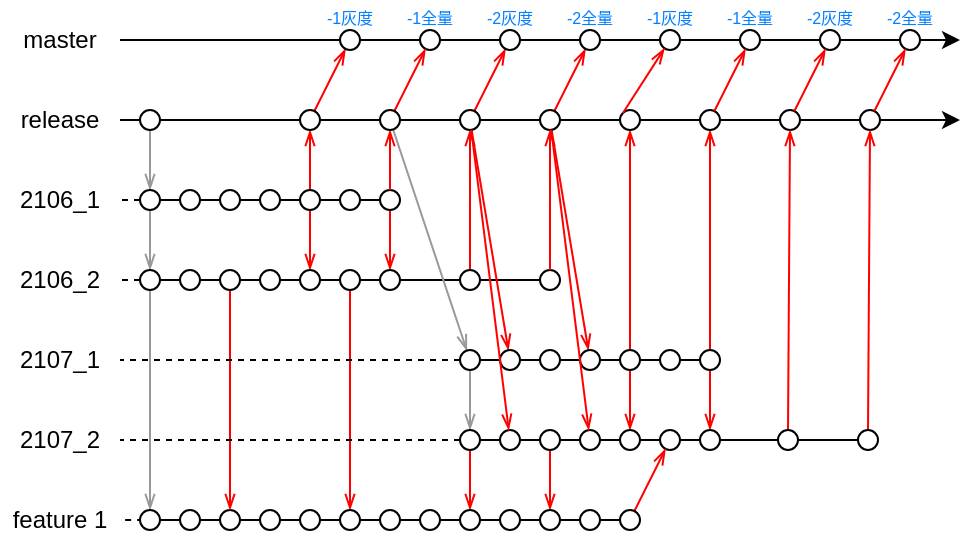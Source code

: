 <mxfile version="14.8.6" type="github">
  <diagram id="V4AZoDEf44NErV2NpP-w" name="Page-1">
    <mxGraphModel dx="981" dy="526" grid="1" gridSize="10" guides="1" tooltips="1" connect="1" arrows="1" fold="1" page="1" pageScale="1" pageWidth="827" pageHeight="1169" math="0" shadow="0">
      <root>
        <mxCell id="0" />
        <mxCell id="1" parent="0" />
        <mxCell id="l_wjwqc4Vr7Gb7yi7xOm-1" value="" style="endArrow=classic;html=1;" edge="1" parent="1">
          <mxGeometry width="50" height="50" relative="1" as="geometry">
            <mxPoint x="60" y="120" as="sourcePoint" />
            <mxPoint x="480" y="120" as="targetPoint" />
          </mxGeometry>
        </mxCell>
        <mxCell id="l_wjwqc4Vr7Gb7yi7xOm-2" value="master" style="text;html=1;strokeColor=none;fillColor=none;align=center;verticalAlign=middle;whiteSpace=wrap;rounded=0;" vertex="1" parent="1">
          <mxGeometry y="110" width="60" height="20" as="geometry" />
        </mxCell>
        <mxCell id="l_wjwqc4Vr7Gb7yi7xOm-3" value="" style="endArrow=classic;html=1;" edge="1" parent="1">
          <mxGeometry width="50" height="50" relative="1" as="geometry">
            <mxPoint x="60" y="160" as="sourcePoint" />
            <mxPoint x="480" y="160" as="targetPoint" />
          </mxGeometry>
        </mxCell>
        <mxCell id="l_wjwqc4Vr7Gb7yi7xOm-4" value="release" style="text;html=1;strokeColor=none;fillColor=none;align=center;verticalAlign=middle;whiteSpace=wrap;rounded=0;" vertex="1" parent="1">
          <mxGeometry y="150" width="60" height="20" as="geometry" />
        </mxCell>
        <mxCell id="l_wjwqc4Vr7Gb7yi7xOm-5" value="2106_1" style="text;html=1;strokeColor=none;fillColor=none;align=center;verticalAlign=middle;whiteSpace=wrap;rounded=0;" vertex="1" parent="1">
          <mxGeometry y="190" width="60" height="20" as="geometry" />
        </mxCell>
        <mxCell id="l_wjwqc4Vr7Gb7yi7xOm-6" value="" style="endArrow=none;html=1;exitX=1;exitY=0.5;exitDx=0;exitDy=0;entryX=1;entryY=0.5;entryDx=0;entryDy=0;endFill=0;" edge="1" parent="1" source="l_wjwqc4Vr7Gb7yi7xOm-24" target="l_wjwqc4Vr7Gb7yi7xOm-50">
          <mxGeometry width="50" height="50" relative="1" as="geometry">
            <mxPoint x="60" y="200" as="sourcePoint" />
            <mxPoint x="810" y="200" as="targetPoint" />
          </mxGeometry>
        </mxCell>
        <mxCell id="l_wjwqc4Vr7Gb7yi7xOm-7" value="" style="endArrow=none;html=1;exitX=1;exitY=0.5;exitDx=0;exitDy=0;entryX=1;entryY=0.5;entryDx=0;entryDy=0;endFill=0;" edge="1" parent="1" source="l_wjwqc4Vr7Gb7yi7xOm-25" target="l_wjwqc4Vr7Gb7yi7xOm-68">
          <mxGeometry width="50" height="50" relative="1" as="geometry">
            <mxPoint x="60" y="240" as="sourcePoint" />
            <mxPoint x="810" y="240" as="targetPoint" />
          </mxGeometry>
        </mxCell>
        <mxCell id="l_wjwqc4Vr7Gb7yi7xOm-8" value="2106_2" style="text;html=1;strokeColor=none;fillColor=none;align=center;verticalAlign=middle;whiteSpace=wrap;rounded=0;" vertex="1" parent="1">
          <mxGeometry y="230" width="60" height="20" as="geometry" />
        </mxCell>
        <mxCell id="l_wjwqc4Vr7Gb7yi7xOm-16" value="feature 1" style="text;html=1;strokeColor=none;fillColor=none;align=center;verticalAlign=middle;whiteSpace=wrap;rounded=0;" vertex="1" parent="1">
          <mxGeometry y="350" width="60" height="20" as="geometry" />
        </mxCell>
        <mxCell id="l_wjwqc4Vr7Gb7yi7xOm-17" value="" style="endArrow=none;html=1;exitX=1;exitY=0.5;exitDx=0;exitDy=0;entryX=1;entryY=0.5;entryDx=0;entryDy=0;endFill=0;" edge="1" parent="1" source="l_wjwqc4Vr7Gb7yi7xOm-184" target="l_wjwqc4Vr7Gb7yi7xOm-179">
          <mxGeometry width="50" height="50" relative="1" as="geometry">
            <mxPoint x="60" y="360" as="sourcePoint" />
            <mxPoint x="810" y="360" as="targetPoint" />
          </mxGeometry>
        </mxCell>
        <mxCell id="l_wjwqc4Vr7Gb7yi7xOm-34" style="edgeStyle=none;rounded=0;orthogonalLoop=1;jettySize=auto;html=1;exitX=0.5;exitY=1;exitDx=0;exitDy=0;entryX=0.5;entryY=0;entryDx=0;entryDy=0;endArrow=openThin;endFill=0;strokeColor=#999999;" edge="1" parent="1" source="l_wjwqc4Vr7Gb7yi7xOm-23" target="l_wjwqc4Vr7Gb7yi7xOm-24">
          <mxGeometry relative="1" as="geometry" />
        </mxCell>
        <mxCell id="l_wjwqc4Vr7Gb7yi7xOm-23" value="" style="ellipse;whiteSpace=wrap;html=1;aspect=fixed;" vertex="1" parent="1">
          <mxGeometry x="70" y="155" width="10" height="10" as="geometry" />
        </mxCell>
        <mxCell id="l_wjwqc4Vr7Gb7yi7xOm-29" style="edgeStyle=none;rounded=0;orthogonalLoop=1;jettySize=auto;html=1;exitX=0;exitY=0.5;exitDx=0;exitDy=0;entryX=1;entryY=0.5;entryDx=0;entryDy=0;endArrow=none;endFill=0;dashed=1;" edge="1" parent="1" source="l_wjwqc4Vr7Gb7yi7xOm-24" target="l_wjwqc4Vr7Gb7yi7xOm-5">
          <mxGeometry relative="1" as="geometry" />
        </mxCell>
        <mxCell id="l_wjwqc4Vr7Gb7yi7xOm-35" style="edgeStyle=none;rounded=0;orthogonalLoop=1;jettySize=auto;html=1;entryX=0.5;entryY=0;entryDx=0;entryDy=0;endArrow=openThin;endFill=0;strokeColor=#999999;" edge="1" parent="1" source="l_wjwqc4Vr7Gb7yi7xOm-24" target="l_wjwqc4Vr7Gb7yi7xOm-25">
          <mxGeometry relative="1" as="geometry" />
        </mxCell>
        <mxCell id="l_wjwqc4Vr7Gb7yi7xOm-24" value="" style="ellipse;whiteSpace=wrap;html=1;aspect=fixed;" vertex="1" parent="1">
          <mxGeometry x="70" y="195" width="10" height="10" as="geometry" />
        </mxCell>
        <mxCell id="l_wjwqc4Vr7Gb7yi7xOm-30" style="edgeStyle=none;rounded=0;orthogonalLoop=1;jettySize=auto;html=1;exitX=0;exitY=0.5;exitDx=0;exitDy=0;dashed=1;endArrow=none;endFill=0;" edge="1" parent="1" source="l_wjwqc4Vr7Gb7yi7xOm-25" target="l_wjwqc4Vr7Gb7yi7xOm-8">
          <mxGeometry relative="1" as="geometry" />
        </mxCell>
        <mxCell id="l_wjwqc4Vr7Gb7yi7xOm-36" style="edgeStyle=none;rounded=0;orthogonalLoop=1;jettySize=auto;html=1;endArrow=openThin;endFill=0;strokeColor=#999999;" edge="1" parent="1" source="l_wjwqc4Vr7Gb7yi7xOm-25" target="l_wjwqc4Vr7Gb7yi7xOm-184">
          <mxGeometry relative="1" as="geometry" />
        </mxCell>
        <mxCell id="l_wjwqc4Vr7Gb7yi7xOm-25" value="" style="ellipse;whiteSpace=wrap;html=1;aspect=fixed;" vertex="1" parent="1">
          <mxGeometry x="70" y="235" width="10" height="10" as="geometry" />
        </mxCell>
        <mxCell id="l_wjwqc4Vr7Gb7yi7xOm-33" style="edgeStyle=none;rounded=0;orthogonalLoop=1;jettySize=auto;html=1;exitX=0.156;exitY=0.498;exitDx=0;exitDy=0;dashed=1;endArrow=none;endFill=0;exitPerimeter=0;" edge="1" parent="1" source="l_wjwqc4Vr7Gb7yi7xOm-184" target="l_wjwqc4Vr7Gb7yi7xOm-16">
          <mxGeometry relative="1" as="geometry" />
        </mxCell>
        <mxCell id="l_wjwqc4Vr7Gb7yi7xOm-32" value="" style="ellipse;whiteSpace=wrap;html=1;aspect=fixed;" vertex="1" parent="1">
          <mxGeometry x="110" y="355" width="10" height="10" as="geometry" />
        </mxCell>
        <mxCell id="l_wjwqc4Vr7Gb7yi7xOm-45" style="edgeStyle=none;rounded=0;orthogonalLoop=1;jettySize=auto;html=1;fontColor=#007FFF;endArrow=openThin;endFill=0;strokeColor=#FF0000;" edge="1" parent="1" source="l_wjwqc4Vr7Gb7yi7xOm-37" target="l_wjwqc4Vr7Gb7yi7xOm-43">
          <mxGeometry relative="1" as="geometry">
            <mxPoint x="155" y="160" as="targetPoint" />
          </mxGeometry>
        </mxCell>
        <mxCell id="l_wjwqc4Vr7Gb7yi7xOm-47" value="" style="edgeStyle=none;rounded=0;orthogonalLoop=1;jettySize=auto;html=1;fontColor=#007FFF;endArrow=openThin;endFill=0;strokeColor=#FF0000;" edge="1" parent="1" source="l_wjwqc4Vr7Gb7yi7xOm-37" target="l_wjwqc4Vr7Gb7yi7xOm-46">
          <mxGeometry x="-0.103" y="-4" relative="1" as="geometry">
            <mxPoint x="136.236" y="204.472" as="sourcePoint" />
            <mxPoint x="151.764" y="235.528" as="targetPoint" />
            <mxPoint as="offset" />
          </mxGeometry>
        </mxCell>
        <mxCell id="l_wjwqc4Vr7Gb7yi7xOm-37" value="" style="ellipse;whiteSpace=wrap;html=1;aspect=fixed;" vertex="1" parent="1">
          <mxGeometry x="150" y="195" width="10" height="10" as="geometry" />
        </mxCell>
        <mxCell id="l_wjwqc4Vr7Gb7yi7xOm-195" style="edgeStyle=none;rounded=0;orthogonalLoop=1;jettySize=auto;html=1;exitX=0.5;exitY=1;exitDx=0;exitDy=0;entryX=0.5;entryY=0;entryDx=0;entryDy=0;fontColor=#007FFF;endArrow=openThin;endFill=0;strokeColor=#FF0000;" edge="1" parent="1" source="l_wjwqc4Vr7Gb7yi7xOm-38" target="l_wjwqc4Vr7Gb7yi7xOm-32">
          <mxGeometry relative="1" as="geometry" />
        </mxCell>
        <mxCell id="l_wjwqc4Vr7Gb7yi7xOm-38" value="" style="ellipse;whiteSpace=wrap;html=1;aspect=fixed;" vertex="1" parent="1">
          <mxGeometry x="110" y="235" width="10" height="10" as="geometry" />
        </mxCell>
        <mxCell id="l_wjwqc4Vr7Gb7yi7xOm-49" style="edgeStyle=none;rounded=0;orthogonalLoop=1;jettySize=auto;html=1;fontColor=#007FFF;endArrow=openThin;endFill=0;strokeColor=#FF0000;" edge="1" parent="1" source="l_wjwqc4Vr7Gb7yi7xOm-43" target="l_wjwqc4Vr7Gb7yi7xOm-48">
          <mxGeometry relative="1" as="geometry" />
        </mxCell>
        <mxCell id="l_wjwqc4Vr7Gb7yi7xOm-43" value="" style="ellipse;whiteSpace=wrap;html=1;aspect=fixed;" vertex="1" parent="1">
          <mxGeometry x="150" y="155" width="10" height="10" as="geometry" />
        </mxCell>
        <mxCell id="l_wjwqc4Vr7Gb7yi7xOm-44" value="&lt;span style=&quot;font-size: 8px&quot;&gt;-1灰度&lt;/span&gt;" style="text;html=1;strokeColor=none;fillColor=none;align=center;verticalAlign=middle;whiteSpace=wrap;rounded=0;fontColor=#007FFF;" vertex="1" parent="1">
          <mxGeometry x="150" y="100" width="50" height="15" as="geometry" />
        </mxCell>
        <mxCell id="l_wjwqc4Vr7Gb7yi7xOm-46" value="" style="ellipse;whiteSpace=wrap;html=1;aspect=fixed;" vertex="1" parent="1">
          <mxGeometry x="150" y="235" width="10" height="10" as="geometry" />
        </mxCell>
        <mxCell id="l_wjwqc4Vr7Gb7yi7xOm-48" value="" style="ellipse;whiteSpace=wrap;html=1;aspect=fixed;" vertex="1" parent="1">
          <mxGeometry x="170" y="115" width="10" height="10" as="geometry" />
        </mxCell>
        <mxCell id="l_wjwqc4Vr7Gb7yi7xOm-60" style="edgeStyle=none;rounded=0;orthogonalLoop=1;jettySize=auto;html=1;fontColor=#007FFF;endArrow=openThin;endFill=0;strokeColor=#FF0000;" edge="1" parent="1" source="l_wjwqc4Vr7Gb7yi7xOm-50" target="l_wjwqc4Vr7Gb7yi7xOm-59">
          <mxGeometry relative="1" as="geometry" />
        </mxCell>
        <mxCell id="l_wjwqc4Vr7Gb7yi7xOm-50" value="" style="ellipse;whiteSpace=wrap;html=1;aspect=fixed;" vertex="1" parent="1">
          <mxGeometry x="190" y="195" width="10" height="10" as="geometry" />
        </mxCell>
        <mxCell id="l_wjwqc4Vr7Gb7yi7xOm-52" style="edgeStyle=none;rounded=0;orthogonalLoop=1;jettySize=auto;html=1;fontColor=#007FFF;endArrow=openThin;endFill=0;strokeColor=#FF0000;" edge="1" parent="1" source="l_wjwqc4Vr7Gb7yi7xOm-50" target="l_wjwqc4Vr7Gb7yi7xOm-54">
          <mxGeometry relative="1" as="geometry">
            <mxPoint x="172.785" y="164.483" as="targetPoint" />
          </mxGeometry>
        </mxCell>
        <mxCell id="l_wjwqc4Vr7Gb7yi7xOm-53" value="" style="ellipse;whiteSpace=wrap;html=1;aspect=fixed;" vertex="1" parent="1">
          <mxGeometry x="210" y="115" width="10" height="10" as="geometry" />
        </mxCell>
        <mxCell id="l_wjwqc4Vr7Gb7yi7xOm-56" style="edgeStyle=none;rounded=0;orthogonalLoop=1;jettySize=auto;html=1;fontColor=#007FFF;endArrow=openThin;endFill=0;strokeColor=#FF0000;" edge="1" parent="1" source="l_wjwqc4Vr7Gb7yi7xOm-54" target="l_wjwqc4Vr7Gb7yi7xOm-53">
          <mxGeometry relative="1" as="geometry" />
        </mxCell>
        <mxCell id="l_wjwqc4Vr7Gb7yi7xOm-99" style="edgeStyle=none;rounded=0;orthogonalLoop=1;jettySize=auto;html=1;fontColor=#007FFF;endArrow=openThin;endFill=0;strokeColor=#999999;" edge="1" parent="1" source="l_wjwqc4Vr7Gb7yi7xOm-54" target="l_wjwqc4Vr7Gb7yi7xOm-95">
          <mxGeometry relative="1" as="geometry" />
        </mxCell>
        <mxCell id="l_wjwqc4Vr7Gb7yi7xOm-54" value="" style="ellipse;whiteSpace=wrap;html=1;aspect=fixed;" vertex="1" parent="1">
          <mxGeometry x="190" y="155" width="10" height="10" as="geometry" />
        </mxCell>
        <mxCell id="l_wjwqc4Vr7Gb7yi7xOm-55" value="" style="ellipse;whiteSpace=wrap;html=1;aspect=fixed;" vertex="1" parent="1">
          <mxGeometry x="170" y="195" width="10" height="10" as="geometry" />
        </mxCell>
        <mxCell id="l_wjwqc4Vr7Gb7yi7xOm-57" value="&lt;span style=&quot;font-size: 8px&quot;&gt;-1全量&lt;/span&gt;" style="text;html=1;strokeColor=none;fillColor=none;align=center;verticalAlign=middle;whiteSpace=wrap;rounded=0;fontColor=#007FFF;" vertex="1" parent="1">
          <mxGeometry x="190" y="100" width="50" height="15" as="geometry" />
        </mxCell>
        <mxCell id="l_wjwqc4Vr7Gb7yi7xOm-196" style="edgeStyle=none;rounded=0;orthogonalLoop=1;jettySize=auto;html=1;exitX=0.5;exitY=1;exitDx=0;exitDy=0;entryX=0.5;entryY=0;entryDx=0;entryDy=0;fontColor=#007FFF;endArrow=openThin;endFill=0;strokeColor=#FF0000;" edge="1" parent="1" source="l_wjwqc4Vr7Gb7yi7xOm-58" target="l_wjwqc4Vr7Gb7yi7xOm-191">
          <mxGeometry relative="1" as="geometry" />
        </mxCell>
        <mxCell id="l_wjwqc4Vr7Gb7yi7xOm-58" value="" style="ellipse;whiteSpace=wrap;html=1;aspect=fixed;" vertex="1" parent="1">
          <mxGeometry x="170" y="235" width="10" height="10" as="geometry" />
        </mxCell>
        <mxCell id="l_wjwqc4Vr7Gb7yi7xOm-59" value="" style="ellipse;whiteSpace=wrap;html=1;aspect=fixed;" vertex="1" parent="1">
          <mxGeometry x="190" y="235" width="10" height="10" as="geometry" />
        </mxCell>
        <mxCell id="l_wjwqc4Vr7Gb7yi7xOm-63" style="edgeStyle=none;rounded=0;orthogonalLoop=1;jettySize=auto;html=1;fontColor=#007FFF;endArrow=openThin;endFill=0;strokeColor=#FF0000;" edge="1" parent="1" source="l_wjwqc4Vr7Gb7yi7xOm-61" target="l_wjwqc4Vr7Gb7yi7xOm-62">
          <mxGeometry relative="1" as="geometry" />
        </mxCell>
        <mxCell id="l_wjwqc4Vr7Gb7yi7xOm-61" value="" style="ellipse;whiteSpace=wrap;html=1;aspect=fixed;" vertex="1" parent="1">
          <mxGeometry x="230" y="235" width="10" height="10" as="geometry" />
        </mxCell>
        <mxCell id="l_wjwqc4Vr7Gb7yi7xOm-65" style="edgeStyle=none;rounded=0;orthogonalLoop=1;jettySize=auto;html=1;fontColor=#007FFF;endArrow=openThin;endFill=0;strokeColor=#FF0000;" edge="1" parent="1" source="l_wjwqc4Vr7Gb7yi7xOm-62" target="l_wjwqc4Vr7Gb7yi7xOm-64">
          <mxGeometry relative="1" as="geometry">
            <mxPoint x="235" y="160" as="sourcePoint" />
          </mxGeometry>
        </mxCell>
        <mxCell id="l_wjwqc4Vr7Gb7yi7xOm-136" style="edgeStyle=none;rounded=0;orthogonalLoop=1;jettySize=auto;html=1;fontColor=#007FFF;endArrow=openThin;endFill=0;strokeColor=#FF0000;" edge="1" parent="1" source="l_wjwqc4Vr7Gb7yi7xOm-62" target="l_wjwqc4Vr7Gb7yi7xOm-124">
          <mxGeometry relative="1" as="geometry" />
        </mxCell>
        <mxCell id="l_wjwqc4Vr7Gb7yi7xOm-62" value="" style="ellipse;whiteSpace=wrap;html=1;aspect=fixed;" vertex="1" parent="1">
          <mxGeometry x="230" y="155" width="10" height="10" as="geometry" />
        </mxCell>
        <mxCell id="l_wjwqc4Vr7Gb7yi7xOm-64" value="" style="ellipse;whiteSpace=wrap;html=1;aspect=fixed;" vertex="1" parent="1">
          <mxGeometry x="250" y="115" width="10" height="10" as="geometry" />
        </mxCell>
        <mxCell id="l_wjwqc4Vr7Gb7yi7xOm-66" value="&lt;span style=&quot;font-size: 8px&quot;&gt;-2灰度&lt;/span&gt;" style="text;html=1;strokeColor=none;fillColor=none;align=center;verticalAlign=middle;whiteSpace=wrap;rounded=0;fontColor=#007FFF;" vertex="1" parent="1">
          <mxGeometry x="230" y="100" width="50" height="15" as="geometry" />
        </mxCell>
        <mxCell id="l_wjwqc4Vr7Gb7yi7xOm-68" value="" style="ellipse;whiteSpace=wrap;html=1;aspect=fixed;" vertex="1" parent="1">
          <mxGeometry x="270" y="235" width="10" height="10" as="geometry" />
        </mxCell>
        <mxCell id="l_wjwqc4Vr7Gb7yi7xOm-72" style="edgeStyle=none;rounded=0;orthogonalLoop=1;jettySize=auto;html=1;fontColor=#007FFF;endArrow=openThin;endFill=0;strokeColor=#FF0000;" edge="1" parent="1" source="l_wjwqc4Vr7Gb7yi7xOm-69" target="l_wjwqc4Vr7Gb7yi7xOm-71">
          <mxGeometry relative="1" as="geometry" />
        </mxCell>
        <mxCell id="l_wjwqc4Vr7Gb7yi7xOm-138" style="edgeStyle=none;rounded=0;orthogonalLoop=1;jettySize=auto;html=1;fontColor=#007FFF;endArrow=openThin;endFill=0;strokeColor=#FF0000;" edge="1" parent="1" source="l_wjwqc4Vr7Gb7yi7xOm-69" target="l_wjwqc4Vr7Gb7yi7xOm-130">
          <mxGeometry relative="1" as="geometry" />
        </mxCell>
        <mxCell id="l_wjwqc4Vr7Gb7yi7xOm-69" value="" style="ellipse;whiteSpace=wrap;html=1;aspect=fixed;" vertex="1" parent="1">
          <mxGeometry x="270" y="155" width="10" height="10" as="geometry" />
        </mxCell>
        <mxCell id="l_wjwqc4Vr7Gb7yi7xOm-70" style="edgeStyle=none;rounded=0;orthogonalLoop=1;jettySize=auto;html=1;fontColor=#007FFF;endArrow=openThin;endFill=0;strokeColor=#FF0000;" edge="1" parent="1" source="l_wjwqc4Vr7Gb7yi7xOm-68" target="l_wjwqc4Vr7Gb7yi7xOm-69">
          <mxGeometry relative="1" as="geometry" />
        </mxCell>
        <mxCell id="l_wjwqc4Vr7Gb7yi7xOm-71" value="" style="ellipse;whiteSpace=wrap;html=1;aspect=fixed;" vertex="1" parent="1">
          <mxGeometry x="290" y="115" width="10" height="10" as="geometry" />
        </mxCell>
        <mxCell id="l_wjwqc4Vr7Gb7yi7xOm-73" value="&lt;span style=&quot;font-size: 8px&quot;&gt;-2全量&lt;/span&gt;" style="text;html=1;strokeColor=none;fillColor=none;align=center;verticalAlign=middle;whiteSpace=wrap;rounded=0;fontColor=#007FFF;" vertex="1" parent="1">
          <mxGeometry x="270" y="100" width="50" height="15" as="geometry" />
        </mxCell>
        <mxCell id="l_wjwqc4Vr7Gb7yi7xOm-92" value="2107_1" style="text;html=1;strokeColor=none;fillColor=none;align=center;verticalAlign=middle;whiteSpace=wrap;rounded=0;" vertex="1" parent="1">
          <mxGeometry y="270" width="60" height="20" as="geometry" />
        </mxCell>
        <mxCell id="l_wjwqc4Vr7Gb7yi7xOm-93" value="" style="endArrow=none;html=1;exitX=1;exitY=0.5;exitDx=0;exitDy=0;entryX=0;entryY=0.5;entryDx=0;entryDy=0;endFill=0;" edge="1" source="l_wjwqc4Vr7Gb7yi7xOm-95" target="l_wjwqc4Vr7Gb7yi7xOm-141" parent="1">
          <mxGeometry width="50" height="50" relative="1" as="geometry">
            <mxPoint x="210" y="280" as="sourcePoint" />
            <mxPoint x="330" y="280" as="targetPoint" />
          </mxGeometry>
        </mxCell>
        <mxCell id="l_wjwqc4Vr7Gb7yi7xOm-94" style="edgeStyle=none;rounded=0;orthogonalLoop=1;jettySize=auto;html=1;exitX=0;exitY=0.5;exitDx=0;exitDy=0;entryX=1;entryY=0.5;entryDx=0;entryDy=0;endArrow=none;endFill=0;dashed=1;" edge="1" source="l_wjwqc4Vr7Gb7yi7xOm-95" target="l_wjwqc4Vr7Gb7yi7xOm-92" parent="1">
          <mxGeometry relative="1" as="geometry" />
        </mxCell>
        <mxCell id="l_wjwqc4Vr7Gb7yi7xOm-111" style="edgeStyle=none;rounded=0;orthogonalLoop=1;jettySize=auto;html=1;fontColor=#007FFF;endArrow=openThin;endFill=0;strokeColor=#999999;" edge="1" parent="1" source="l_wjwqc4Vr7Gb7yi7xOm-95" target="l_wjwqc4Vr7Gb7yi7xOm-103">
          <mxGeometry relative="1" as="geometry" />
        </mxCell>
        <mxCell id="l_wjwqc4Vr7Gb7yi7xOm-95" value="" style="ellipse;whiteSpace=wrap;html=1;aspect=fixed;" vertex="1" parent="1">
          <mxGeometry x="230" y="275" width="10" height="10" as="geometry" />
        </mxCell>
        <mxCell id="l_wjwqc4Vr7Gb7yi7xOm-100" value="" style="endArrow=none;html=1;exitX=1;exitY=0.5;exitDx=0;exitDy=0;entryX=0;entryY=0.5;entryDx=0;entryDy=0;endFill=0;" edge="1" source="l_wjwqc4Vr7Gb7yi7xOm-103" target="l_wjwqc4Vr7Gb7yi7xOm-166" parent="1">
          <mxGeometry width="50" height="50" relative="1" as="geometry">
            <mxPoint x="210" y="320" as="sourcePoint" />
            <mxPoint x="390" y="320" as="targetPoint" />
          </mxGeometry>
        </mxCell>
        <mxCell id="l_wjwqc4Vr7Gb7yi7xOm-101" value="2107_2" style="text;html=1;strokeColor=none;fillColor=none;align=center;verticalAlign=middle;whiteSpace=wrap;rounded=0;" vertex="1" parent="1">
          <mxGeometry y="310" width="60" height="20" as="geometry" />
        </mxCell>
        <mxCell id="l_wjwqc4Vr7Gb7yi7xOm-102" style="edgeStyle=none;rounded=0;orthogonalLoop=1;jettySize=auto;html=1;exitX=0;exitY=0.5;exitDx=0;exitDy=0;dashed=1;endArrow=none;endFill=0;" edge="1" source="l_wjwqc4Vr7Gb7yi7xOm-103" target="l_wjwqc4Vr7Gb7yi7xOm-101" parent="1">
          <mxGeometry relative="1" as="geometry" />
        </mxCell>
        <mxCell id="l_wjwqc4Vr7Gb7yi7xOm-197" style="edgeStyle=none;rounded=0;orthogonalLoop=1;jettySize=auto;html=1;exitX=0.5;exitY=1;exitDx=0;exitDy=0;entryX=0.5;entryY=0;entryDx=0;entryDy=0;fontColor=#007FFF;endArrow=openThin;endFill=0;strokeColor=#FF0000;" edge="1" parent="1" source="l_wjwqc4Vr7Gb7yi7xOm-103" target="l_wjwqc4Vr7Gb7yi7xOm-177">
          <mxGeometry relative="1" as="geometry" />
        </mxCell>
        <mxCell id="l_wjwqc4Vr7Gb7yi7xOm-103" value="" style="ellipse;whiteSpace=wrap;html=1;aspect=fixed;" vertex="1" parent="1">
          <mxGeometry x="230" y="315" width="10" height="10" as="geometry" />
        </mxCell>
        <mxCell id="l_wjwqc4Vr7Gb7yi7xOm-115" value="" style="ellipse;whiteSpace=wrap;html=1;aspect=fixed;" vertex="1" parent="1">
          <mxGeometry x="110" y="195" width="10" height="10" as="geometry" />
        </mxCell>
        <mxCell id="l_wjwqc4Vr7Gb7yi7xOm-122" value="" style="ellipse;whiteSpace=wrap;html=1;aspect=fixed;" vertex="1" parent="1">
          <mxGeometry x="90" y="195" width="10" height="10" as="geometry" />
        </mxCell>
        <mxCell id="l_wjwqc4Vr7Gb7yi7xOm-123" value="" style="ellipse;whiteSpace=wrap;html=1;aspect=fixed;" vertex="1" parent="1">
          <mxGeometry x="90" y="235" width="10" height="10" as="geometry" />
        </mxCell>
        <mxCell id="l_wjwqc4Vr7Gb7yi7xOm-124" value="" style="ellipse;whiteSpace=wrap;html=1;aspect=fixed;" vertex="1" parent="1">
          <mxGeometry x="250" y="275" width="10" height="10" as="geometry" />
        </mxCell>
        <mxCell id="l_wjwqc4Vr7Gb7yi7xOm-125" value="" style="ellipse;whiteSpace=wrap;html=1;aspect=fixed;" vertex="1" parent="1">
          <mxGeometry x="270" y="275" width="10" height="10" as="geometry" />
        </mxCell>
        <mxCell id="l_wjwqc4Vr7Gb7yi7xOm-198" style="edgeStyle=none;rounded=0;orthogonalLoop=1;jettySize=auto;html=1;exitX=0.5;exitY=1;exitDx=0;exitDy=0;fontColor=#007FFF;endArrow=openThin;endFill=0;strokeColor=#FF0000;" edge="1" parent="1" source="l_wjwqc4Vr7Gb7yi7xOm-126" target="l_wjwqc4Vr7Gb7yi7xOm-178">
          <mxGeometry relative="1" as="geometry" />
        </mxCell>
        <mxCell id="l_wjwqc4Vr7Gb7yi7xOm-126" value="" style="ellipse;whiteSpace=wrap;html=1;aspect=fixed;" vertex="1" parent="1">
          <mxGeometry x="270" y="315" width="10" height="10" as="geometry" />
        </mxCell>
        <mxCell id="l_wjwqc4Vr7Gb7yi7xOm-127" value="" style="ellipse;whiteSpace=wrap;html=1;aspect=fixed;" vertex="1" parent="1">
          <mxGeometry x="250" y="315" width="10" height="10" as="geometry" />
        </mxCell>
        <mxCell id="l_wjwqc4Vr7Gb7yi7xOm-130" value="" style="ellipse;whiteSpace=wrap;html=1;aspect=fixed;" vertex="1" parent="1">
          <mxGeometry x="290" y="275" width="10" height="10" as="geometry" />
        </mxCell>
        <mxCell id="l_wjwqc4Vr7Gb7yi7xOm-131" value="" style="ellipse;whiteSpace=wrap;html=1;aspect=fixed;" vertex="1" parent="1">
          <mxGeometry x="330" y="275" width="10" height="10" as="geometry" />
        </mxCell>
        <mxCell id="l_wjwqc4Vr7Gb7yi7xOm-146" style="edgeStyle=none;rounded=0;orthogonalLoop=1;jettySize=auto;html=1;exitX=0.5;exitY=0;exitDx=0;exitDy=0;entryX=0.5;entryY=1;entryDx=0;entryDy=0;fontColor=#007FFF;endArrow=openThin;endFill=0;strokeColor=#FF0000;" edge="1" parent="1" source="l_wjwqc4Vr7Gb7yi7xOm-132" target="l_wjwqc4Vr7Gb7yi7xOm-142">
          <mxGeometry relative="1" as="geometry" />
        </mxCell>
        <mxCell id="l_wjwqc4Vr7Gb7yi7xOm-163" style="edgeStyle=none;rounded=0;orthogonalLoop=1;jettySize=auto;html=1;exitX=0.5;exitY=1;exitDx=0;exitDy=0;entryX=0.5;entryY=0;entryDx=0;entryDy=0;fontColor=#007FFF;endArrow=openThin;endFill=0;strokeColor=#FF0000;" edge="1" parent="1" source="l_wjwqc4Vr7Gb7yi7xOm-132" target="l_wjwqc4Vr7Gb7yi7xOm-160">
          <mxGeometry relative="1" as="geometry" />
        </mxCell>
        <mxCell id="l_wjwqc4Vr7Gb7yi7xOm-132" value="" style="ellipse;whiteSpace=wrap;html=1;aspect=fixed;" vertex="1" parent="1">
          <mxGeometry x="310" y="275" width="10" height="10" as="geometry" />
        </mxCell>
        <mxCell id="l_wjwqc4Vr7Gb7yi7xOm-134" value="" style="ellipse;whiteSpace=wrap;html=1;aspect=fixed;" vertex="1" parent="1">
          <mxGeometry x="130" y="195" width="10" height="10" as="geometry" />
        </mxCell>
        <mxCell id="l_wjwqc4Vr7Gb7yi7xOm-135" value="" style="ellipse;whiteSpace=wrap;html=1;aspect=fixed;" vertex="1" parent="1">
          <mxGeometry x="130" y="235" width="10" height="10" as="geometry" />
        </mxCell>
        <mxCell id="l_wjwqc4Vr7Gb7yi7xOm-137" style="edgeStyle=none;rounded=0;orthogonalLoop=1;jettySize=auto;html=1;fontColor=#007FFF;endArrow=openThin;endFill=0;strokeColor=#FF0000;" edge="1" parent="1" source="l_wjwqc4Vr7Gb7yi7xOm-62" target="l_wjwqc4Vr7Gb7yi7xOm-127">
          <mxGeometry relative="1" as="geometry" />
        </mxCell>
        <mxCell id="l_wjwqc4Vr7Gb7yi7xOm-139" value="" style="ellipse;whiteSpace=wrap;html=1;aspect=fixed;" vertex="1" parent="1">
          <mxGeometry x="290" y="315" width="10" height="10" as="geometry" />
        </mxCell>
        <mxCell id="l_wjwqc4Vr7Gb7yi7xOm-140" style="edgeStyle=none;rounded=0;orthogonalLoop=1;jettySize=auto;html=1;fontColor=#007FFF;endArrow=openThin;endFill=0;strokeColor=#FF0000;" edge="1" parent="1" source="l_wjwqc4Vr7Gb7yi7xOm-69" target="l_wjwqc4Vr7Gb7yi7xOm-139">
          <mxGeometry relative="1" as="geometry" />
        </mxCell>
        <mxCell id="l_wjwqc4Vr7Gb7yi7xOm-147" style="edgeStyle=none;rounded=0;orthogonalLoop=1;jettySize=auto;html=1;exitX=0.5;exitY=0;exitDx=0;exitDy=0;entryX=0.5;entryY=1;entryDx=0;entryDy=0;fontColor=#007FFF;endArrow=openThin;endFill=0;strokeColor=#FF0000;" edge="1" parent="1" source="l_wjwqc4Vr7Gb7yi7xOm-141" target="l_wjwqc4Vr7Gb7yi7xOm-143">
          <mxGeometry relative="1" as="geometry" />
        </mxCell>
        <mxCell id="l_wjwqc4Vr7Gb7yi7xOm-164" style="edgeStyle=none;rounded=0;orthogonalLoop=1;jettySize=auto;html=1;exitX=0.5;exitY=1;exitDx=0;exitDy=0;entryX=0.5;entryY=0;entryDx=0;entryDy=0;fontColor=#007FFF;endArrow=openThin;endFill=0;strokeColor=#FF0000;" edge="1" parent="1" source="l_wjwqc4Vr7Gb7yi7xOm-141" target="l_wjwqc4Vr7Gb7yi7xOm-162">
          <mxGeometry relative="1" as="geometry" />
        </mxCell>
        <mxCell id="l_wjwqc4Vr7Gb7yi7xOm-141" value="" style="ellipse;whiteSpace=wrap;html=1;aspect=fixed;" vertex="1" parent="1">
          <mxGeometry x="350" y="275" width="10" height="10" as="geometry" />
        </mxCell>
        <mxCell id="l_wjwqc4Vr7Gb7yi7xOm-142" value="" style="ellipse;whiteSpace=wrap;html=1;aspect=fixed;" vertex="1" parent="1">
          <mxGeometry x="310" y="155" width="10" height="10" as="geometry" />
        </mxCell>
        <mxCell id="l_wjwqc4Vr7Gb7yi7xOm-143" value="" style="ellipse;whiteSpace=wrap;html=1;aspect=fixed;" vertex="1" parent="1">
          <mxGeometry x="350" y="155" width="10" height="10" as="geometry" />
        </mxCell>
        <mxCell id="l_wjwqc4Vr7Gb7yi7xOm-144" value="" style="ellipse;whiteSpace=wrap;html=1;aspect=fixed;" vertex="1" parent="1">
          <mxGeometry x="390" y="155" width="10" height="10" as="geometry" />
        </mxCell>
        <mxCell id="l_wjwqc4Vr7Gb7yi7xOm-145" value="" style="ellipse;whiteSpace=wrap;html=1;aspect=fixed;" vertex="1" parent="1">
          <mxGeometry x="430" y="155" width="10" height="10" as="geometry" />
        </mxCell>
        <mxCell id="l_wjwqc4Vr7Gb7yi7xOm-148" value="&lt;span style=&quot;font-size: 8px&quot;&gt;-1灰度&lt;/span&gt;" style="text;html=1;strokeColor=none;fillColor=none;align=center;verticalAlign=middle;whiteSpace=wrap;rounded=0;fontColor=#007FFF;" vertex="1" parent="1">
          <mxGeometry x="310" y="100" width="50" height="15" as="geometry" />
        </mxCell>
        <mxCell id="l_wjwqc4Vr7Gb7yi7xOm-149" value="" style="ellipse;whiteSpace=wrap;html=1;aspect=fixed;" vertex="1" parent="1">
          <mxGeometry x="330" y="115" width="10" height="10" as="geometry" />
        </mxCell>
        <mxCell id="l_wjwqc4Vr7Gb7yi7xOm-150" value="" style="ellipse;whiteSpace=wrap;html=1;aspect=fixed;" vertex="1" parent="1">
          <mxGeometry x="370" y="115" width="10" height="10" as="geometry" />
        </mxCell>
        <mxCell id="l_wjwqc4Vr7Gb7yi7xOm-151" value="&lt;span style=&quot;font-size: 8px&quot;&gt;-1全量&lt;/span&gt;" style="text;html=1;strokeColor=none;fillColor=none;align=center;verticalAlign=middle;whiteSpace=wrap;rounded=0;fontColor=#007FFF;" vertex="1" parent="1">
          <mxGeometry x="350" y="100" width="50" height="15" as="geometry" />
        </mxCell>
        <mxCell id="l_wjwqc4Vr7Gb7yi7xOm-152" value="" style="ellipse;whiteSpace=wrap;html=1;aspect=fixed;" vertex="1" parent="1">
          <mxGeometry x="410" y="115" width="10" height="10" as="geometry" />
        </mxCell>
        <mxCell id="l_wjwqc4Vr7Gb7yi7xOm-153" value="&lt;span style=&quot;font-size: 8px&quot;&gt;-2灰度&lt;/span&gt;" style="text;html=1;strokeColor=none;fillColor=none;align=center;verticalAlign=middle;whiteSpace=wrap;rounded=0;fontColor=#007FFF;" vertex="1" parent="1">
          <mxGeometry x="390" y="100" width="50" height="15" as="geometry" />
        </mxCell>
        <mxCell id="l_wjwqc4Vr7Gb7yi7xOm-154" value="" style="ellipse;whiteSpace=wrap;html=1;aspect=fixed;" vertex="1" parent="1">
          <mxGeometry x="450" y="115" width="10" height="10" as="geometry" />
        </mxCell>
        <mxCell id="l_wjwqc4Vr7Gb7yi7xOm-155" value="&lt;span style=&quot;font-size: 8px&quot;&gt;-2全量&lt;/span&gt;" style="text;html=1;strokeColor=none;fillColor=none;align=center;verticalAlign=middle;whiteSpace=wrap;rounded=0;fontColor=#007FFF;" vertex="1" parent="1">
          <mxGeometry x="430" y="100" width="50" height="15" as="geometry" />
        </mxCell>
        <mxCell id="l_wjwqc4Vr7Gb7yi7xOm-156" style="edgeStyle=none;rounded=0;orthogonalLoop=1;jettySize=auto;html=1;fontColor=#007FFF;endArrow=openThin;endFill=0;strokeColor=#FF0000;exitX=0;exitY=0;exitDx=0;exitDy=0;" edge="1" parent="1" source="l_wjwqc4Vr7Gb7yi7xOm-142" target="l_wjwqc4Vr7Gb7yi7xOm-149">
          <mxGeometry relative="1" as="geometry" />
        </mxCell>
        <mxCell id="l_wjwqc4Vr7Gb7yi7xOm-157" style="edgeStyle=none;rounded=0;orthogonalLoop=1;jettySize=auto;html=1;fontColor=#007FFF;endArrow=openThin;endFill=0;strokeColor=#FF0000;" edge="1" parent="1" source="l_wjwqc4Vr7Gb7yi7xOm-143" target="l_wjwqc4Vr7Gb7yi7xOm-150">
          <mxGeometry relative="1" as="geometry" />
        </mxCell>
        <mxCell id="l_wjwqc4Vr7Gb7yi7xOm-158" style="edgeStyle=none;rounded=0;orthogonalLoop=1;jettySize=auto;html=1;fontColor=#007FFF;endArrow=openThin;endFill=0;strokeColor=#FF0000;" edge="1" parent="1" source="l_wjwqc4Vr7Gb7yi7xOm-144" target="l_wjwqc4Vr7Gb7yi7xOm-152">
          <mxGeometry relative="1" as="geometry" />
        </mxCell>
        <mxCell id="l_wjwqc4Vr7Gb7yi7xOm-159" style="edgeStyle=none;rounded=0;orthogonalLoop=1;jettySize=auto;html=1;fontColor=#007FFF;endArrow=openThin;endFill=0;strokeColor=#FF0000;" edge="1" parent="1" source="l_wjwqc4Vr7Gb7yi7xOm-145" target="l_wjwqc4Vr7Gb7yi7xOm-154">
          <mxGeometry relative="1" as="geometry" />
        </mxCell>
        <mxCell id="l_wjwqc4Vr7Gb7yi7xOm-160" value="" style="ellipse;whiteSpace=wrap;html=1;aspect=fixed;" vertex="1" parent="1">
          <mxGeometry x="310" y="315" width="10" height="10" as="geometry" />
        </mxCell>
        <mxCell id="l_wjwqc4Vr7Gb7yi7xOm-161" value="" style="ellipse;whiteSpace=wrap;html=1;aspect=fixed;" vertex="1" parent="1">
          <mxGeometry x="330" y="315" width="10" height="10" as="geometry" />
        </mxCell>
        <mxCell id="l_wjwqc4Vr7Gb7yi7xOm-162" value="" style="ellipse;whiteSpace=wrap;html=1;aspect=fixed;" vertex="1" parent="1">
          <mxGeometry x="350" y="315" width="10" height="10" as="geometry" />
        </mxCell>
        <mxCell id="l_wjwqc4Vr7Gb7yi7xOm-167" style="edgeStyle=none;rounded=0;orthogonalLoop=1;jettySize=auto;html=1;exitX=0.5;exitY=0;exitDx=0;exitDy=0;entryX=0.5;entryY=1;entryDx=0;entryDy=0;fontColor=#007FFF;endArrow=openThin;endFill=0;strokeColor=#FF0000;" edge="1" parent="1" source="l_wjwqc4Vr7Gb7yi7xOm-165" target="l_wjwqc4Vr7Gb7yi7xOm-144">
          <mxGeometry relative="1" as="geometry" />
        </mxCell>
        <mxCell id="l_wjwqc4Vr7Gb7yi7xOm-165" value="" style="ellipse;whiteSpace=wrap;html=1;aspect=fixed;" vertex="1" parent="1">
          <mxGeometry x="389" y="315" width="10" height="10" as="geometry" />
        </mxCell>
        <mxCell id="l_wjwqc4Vr7Gb7yi7xOm-168" style="edgeStyle=none;rounded=0;orthogonalLoop=1;jettySize=auto;html=1;exitX=0.5;exitY=0;exitDx=0;exitDy=0;entryX=0.5;entryY=1;entryDx=0;entryDy=0;fontColor=#007FFF;endArrow=openThin;endFill=0;strokeColor=#FF0000;" edge="1" parent="1" source="l_wjwqc4Vr7Gb7yi7xOm-166" target="l_wjwqc4Vr7Gb7yi7xOm-145">
          <mxGeometry relative="1" as="geometry" />
        </mxCell>
        <mxCell id="l_wjwqc4Vr7Gb7yi7xOm-166" value="" style="ellipse;whiteSpace=wrap;html=1;aspect=fixed;" vertex="1" parent="1">
          <mxGeometry x="429" y="315" width="10" height="10" as="geometry" />
        </mxCell>
        <mxCell id="l_wjwqc4Vr7Gb7yi7xOm-169" value="" style="ellipse;whiteSpace=wrap;html=1;aspect=fixed;" vertex="1" parent="1">
          <mxGeometry x="150" y="355" width="10" height="10" as="geometry" />
        </mxCell>
        <mxCell id="l_wjwqc4Vr7Gb7yi7xOm-176" value="" style="ellipse;whiteSpace=wrap;html=1;aspect=fixed;" vertex="1" parent="1">
          <mxGeometry x="190" y="355" width="10" height="10" as="geometry" />
        </mxCell>
        <mxCell id="l_wjwqc4Vr7Gb7yi7xOm-177" value="" style="ellipse;whiteSpace=wrap;html=1;aspect=fixed;" vertex="1" parent="1">
          <mxGeometry x="230" y="355" width="10" height="10" as="geometry" />
        </mxCell>
        <mxCell id="l_wjwqc4Vr7Gb7yi7xOm-178" value="" style="ellipse;whiteSpace=wrap;html=1;aspect=fixed;" vertex="1" parent="1">
          <mxGeometry x="270" y="355" width="10" height="10" as="geometry" />
        </mxCell>
        <mxCell id="l_wjwqc4Vr7Gb7yi7xOm-183" style="edgeStyle=none;rounded=0;orthogonalLoop=1;jettySize=auto;html=1;fontColor=#007FFF;endArrow=openThin;endFill=0;strokeColor=#FF0000;" edge="1" parent="1" source="l_wjwqc4Vr7Gb7yi7xOm-179" target="l_wjwqc4Vr7Gb7yi7xOm-161">
          <mxGeometry relative="1" as="geometry" />
        </mxCell>
        <mxCell id="l_wjwqc4Vr7Gb7yi7xOm-179" value="" style="ellipse;whiteSpace=wrap;html=1;aspect=fixed;" vertex="1" parent="1">
          <mxGeometry x="310" y="355" width="10" height="10" as="geometry" />
        </mxCell>
        <mxCell id="l_wjwqc4Vr7Gb7yi7xOm-184" value="" style="ellipse;whiteSpace=wrap;html=1;aspect=fixed;" vertex="1" parent="1">
          <mxGeometry x="70" y="355" width="10" height="10" as="geometry" />
        </mxCell>
        <mxCell id="l_wjwqc4Vr7Gb7yi7xOm-189" value="" style="ellipse;whiteSpace=wrap;html=1;aspect=fixed;" vertex="1" parent="1">
          <mxGeometry x="90" y="355" width="10" height="10" as="geometry" />
        </mxCell>
        <mxCell id="l_wjwqc4Vr7Gb7yi7xOm-190" value="" style="ellipse;whiteSpace=wrap;html=1;aspect=fixed;" vertex="1" parent="1">
          <mxGeometry x="130" y="355" width="10" height="10" as="geometry" />
        </mxCell>
        <mxCell id="l_wjwqc4Vr7Gb7yi7xOm-191" value="" style="ellipse;whiteSpace=wrap;html=1;aspect=fixed;" vertex="1" parent="1">
          <mxGeometry x="170" y="355" width="10" height="10" as="geometry" />
        </mxCell>
        <mxCell id="l_wjwqc4Vr7Gb7yi7xOm-192" value="" style="ellipse;whiteSpace=wrap;html=1;aspect=fixed;" vertex="1" parent="1">
          <mxGeometry x="210" y="355" width="10" height="10" as="geometry" />
        </mxCell>
        <mxCell id="l_wjwqc4Vr7Gb7yi7xOm-193" value="" style="ellipse;whiteSpace=wrap;html=1;aspect=fixed;" vertex="1" parent="1">
          <mxGeometry x="250" y="355" width="10" height="10" as="geometry" />
        </mxCell>
        <mxCell id="l_wjwqc4Vr7Gb7yi7xOm-194" value="" style="ellipse;whiteSpace=wrap;html=1;aspect=fixed;" vertex="1" parent="1">
          <mxGeometry x="290" y="355" width="10" height="10" as="geometry" />
        </mxCell>
      </root>
    </mxGraphModel>
  </diagram>
</mxfile>
